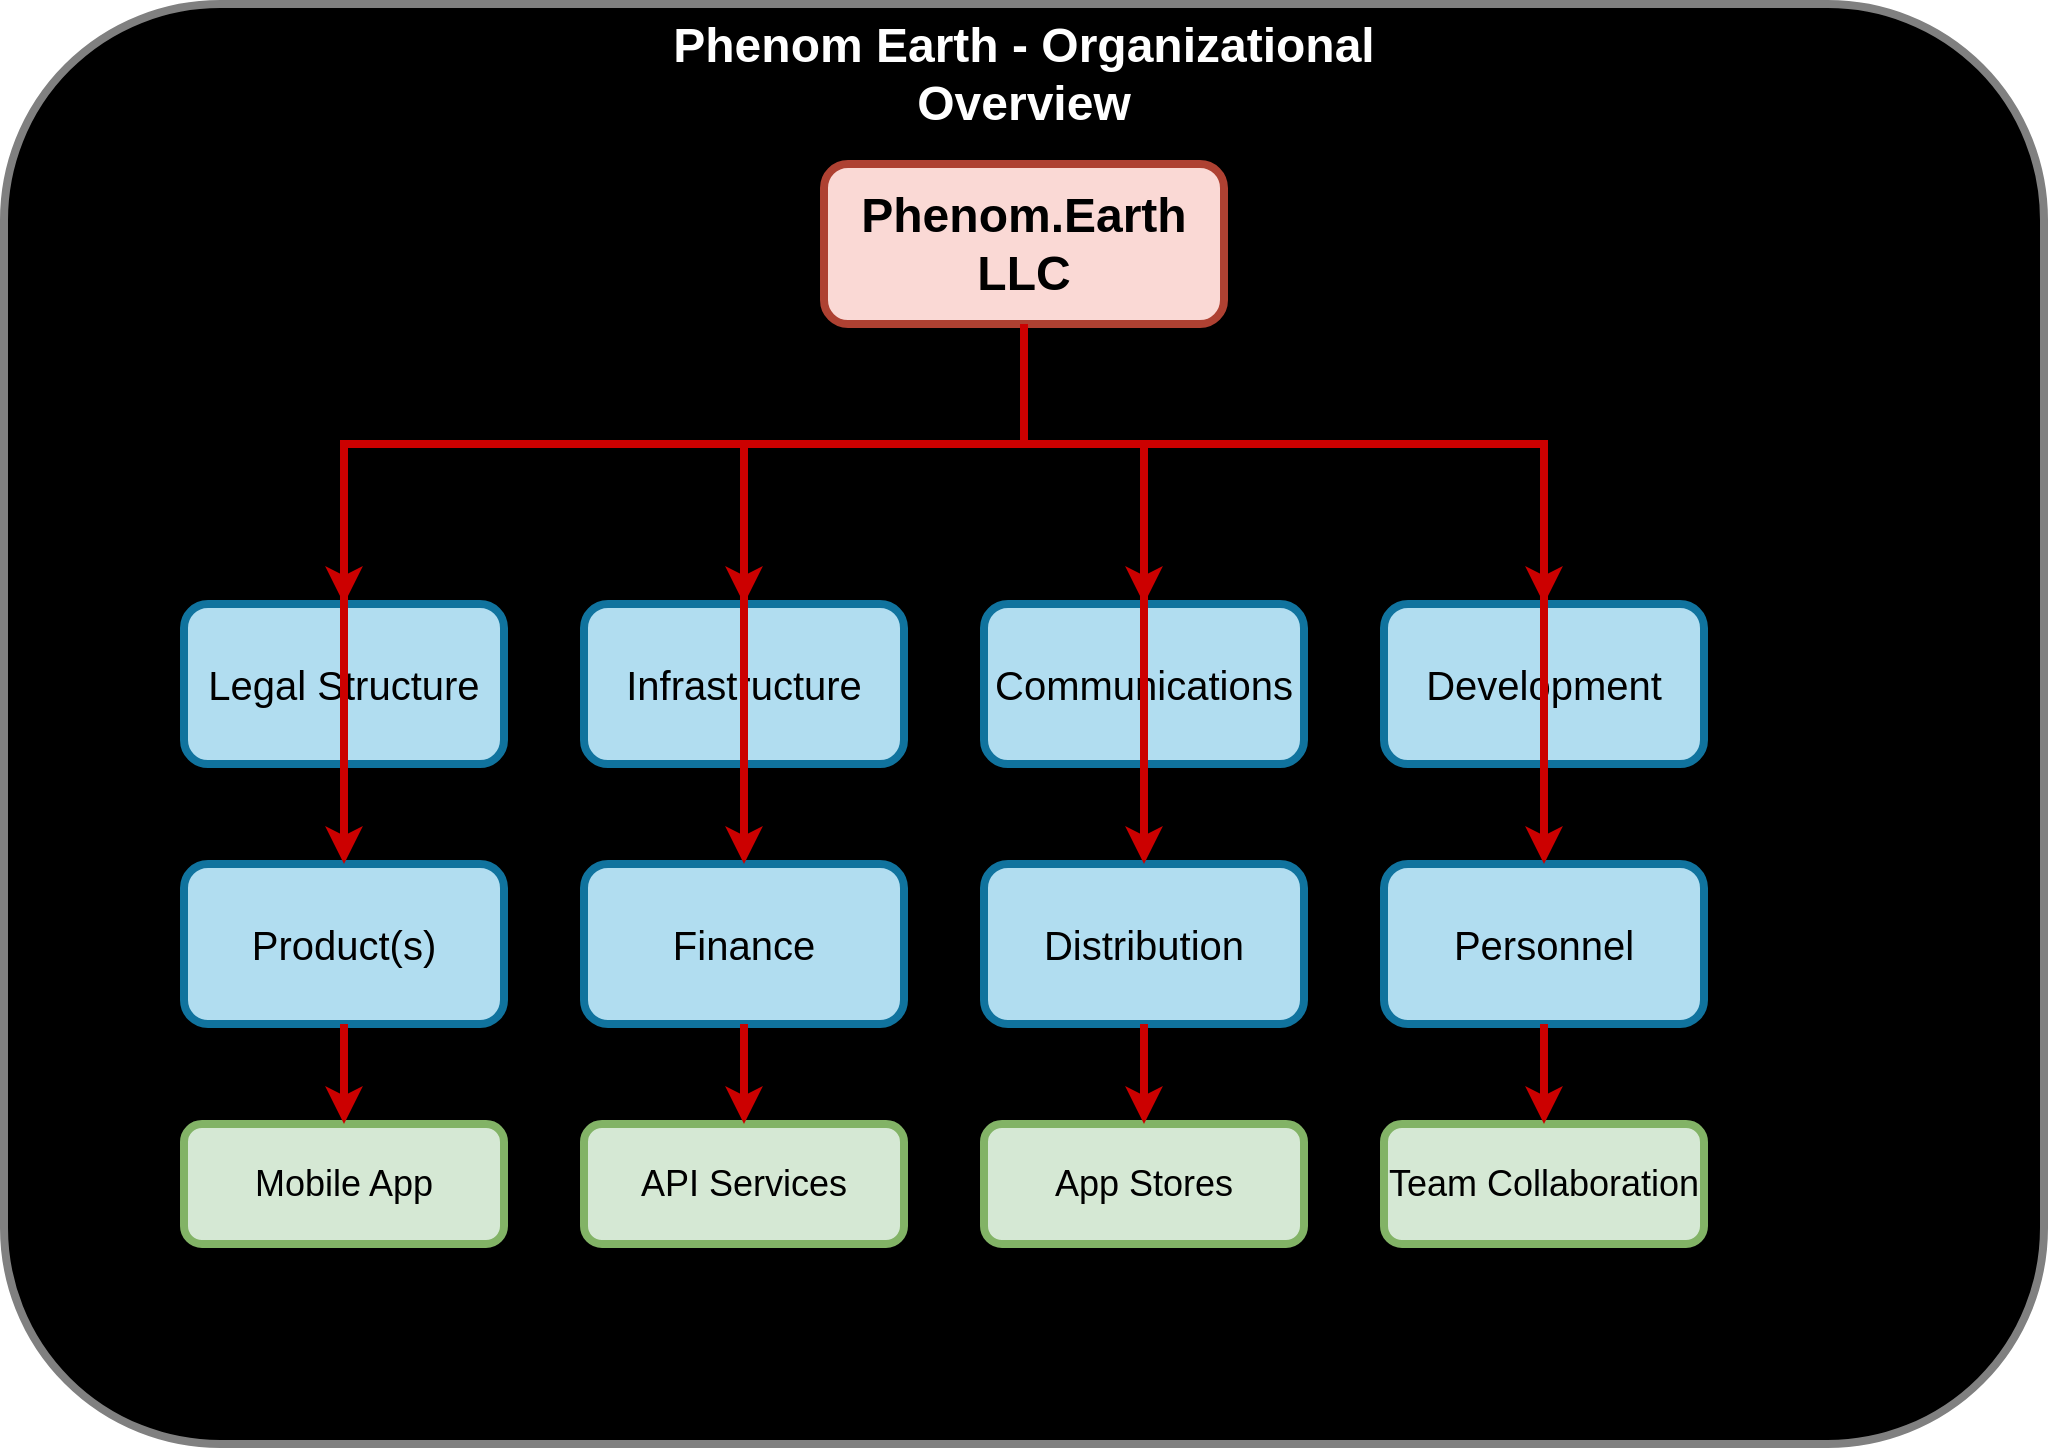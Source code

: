 <mxfile version="22.1.18" type="device">
  <diagram id="FYQOKUv9saEi2ekxj1eN" name="Phenom Earth Overview">
    <mxGraphModel dx="1200" dy="800" grid="1" gridSize="10" guides="1" tooltips="1" connect="1" arrows="1" fold="1" page="1" pageScale="1" pageWidth="827" pageHeight="1169" math="0" shadow="0">
      <root>
        <mxCell id="0" />
        <mxCell id="1" style="locked=1;" parent="0" />
        <mxCell id="background" value="" style="rounded=1;whiteSpace=wrap;html=1;strokeColor=#808080;fillColor=#000000;strokeWidth=4;" parent="1" vertex="1">
          <mxGeometry x="30" y="20" width="1020" height="720" as="geometry" />
        </mxCell>
        <mxCell id="chart-objects" parent="0" />
        <UserObject label="Phenom.Earth LLC" id="main">
          <mxCell style="rounded=1;whiteSpace=wrap;html=1;fillColor=#fad9d5;strokeColor=#ae4132;fontStyle=1;fontSize=24;strokeWidth=4;" parent="chart-objects" vertex="1">
            <mxGeometry x="440" y="100" width="200" height="80" as="geometry" />
          </mxCell>
        </UserObject>
        <UserObject label="Legal Structure" id="legal">
          <mxCell style="rounded=1;whiteSpace=wrap;html=1;fillColor=#b1ddf0;strokeColor=#10739e;fontSize=20;strokeWidth=4;" parent="chart-objects" vertex="1">
            <mxGeometry x="120" y="320" width="160" height="80" as="geometry" />
          </mxCell>
        </UserObject>
        <UserObject label="Infrastructure" id="infra">
          <mxCell style="rounded=1;whiteSpace=wrap;html=1;fillColor=#b1ddf0;strokeColor=#10739e;fontSize=20;strokeWidth=4;" parent="chart-objects" vertex="1">
            <mxGeometry x="320" y="320" width="160" height="80" as="geometry" />
          </mxCell>
        </UserObject>
        <UserObject label="Communications" id="comms">
          <mxCell style="rounded=1;whiteSpace=wrap;html=1;fillColor=#b1ddf0;strokeColor=#10739e;fontSize=20;strokeWidth=4;" parent="chart-objects" vertex="1">
            <mxGeometry x="520" y="320" width="160" height="80" as="geometry" />
          </mxCell>
        </UserObject>
        <UserObject label="Development" id="dev">
          <mxCell style="rounded=1;whiteSpace=wrap;html=1;fillColor=#b1ddf0;strokeColor=#10739e;fontSize=20;strokeWidth=4;" parent="chart-objects" vertex="1">
            <mxGeometry x="720" y="320" width="160" height="80" as="geometry" />
          </mxCell>
        </UserObject>
        <UserObject label="Finance" id="finance">
          <mxCell style="rounded=1;whiteSpace=wrap;html=1;fillColor=#b1ddf0;strokeColor=#10739e;fontSize=20;strokeWidth=4;" parent="chart-objects" vertex="1">
            <mxGeometry x="320" y="450" width="160" height="80" as="geometry" />
          </mxCell>
        </UserObject>
        <UserObject label="Product(s)" id="products">
          <mxCell style="rounded=1;whiteSpace=wrap;html=1;fillColor=#b1ddf0;strokeColor=#10739e;fontSize=20;strokeWidth=4;" parent="chart-objects" vertex="1">
            <mxGeometry x="120" y="450" width="160" height="80" as="geometry" />
          </mxCell>
        </UserObject>
        <UserObject label="Distribution" id="distrib">
          <mxCell style="rounded=1;whiteSpace=wrap;html=1;fillColor=#b1ddf0;strokeColor=#10739e;fontSize=20;strokeWidth=4;" parent="chart-objects" vertex="1">
            <mxGeometry x="520" y="450" width="160" height="80" as="geometry" />
          </mxCell>
        </UserObject>
        <mxCell id="main-to-legal" value="" style="edgeStyle=orthogonalEdgeStyle;rounded=0;orthogonalLoop=1;jettySize=auto;html=1;exitX=0.5;exitY=1;exitDx=0;exitDy=0;entryX=0.5;entryY=0;entryDx=0;entryDy=0;strokeColor=#CC0000;strokeWidth=4;" parent="chart-objects" source="main" target="legal" edge="1">
          <mxGeometry relative="1" as="geometry">
            <Array as="points">
              <mxPoint x="540" y="240" />
              <mxPoint x="200" y="240" />
            </Array>
          </mxGeometry>
        </mxCell>
        <mxCell id="main-to-infra" value="" style="edgeStyle=orthogonalEdgeStyle;rounded=0;orthogonalLoop=1;jettySize=auto;html=1;exitX=0.5;exitY=1;exitDx=0;exitDy=0;entryX=0.5;entryY=0;entryDx=0;entryDy=0;strokeColor=#CC0000;strokeWidth=4;" parent="chart-objects" source="main" target="infra" edge="1">
          <mxGeometry relative="1" as="geometry">
            <Array as="points">
              <mxPoint x="540" y="240" />
              <mxPoint x="400" y="240" />
            </Array>
          </mxGeometry>
        </mxCell>
        <mxCell id="main-to-comms" value="" style="edgeStyle=orthogonalEdgeStyle;rounded=0;orthogonalLoop=1;jettySize=auto;html=1;exitX=0.5;exitY=1;exitDx=0;exitDy=0;entryX=0.5;entryY=0;entryDx=0;entryDy=0;strokeColor=#CC0000;strokeWidth=4;" parent="chart-objects" source="main" target="comms" edge="1">
          <mxGeometry relative="1" as="geometry">
            <Array as="points">
              <mxPoint x="540" y="240" />
              <mxPoint x="600" y="240" />
            </Array>
          </mxGeometry>
        </mxCell>
        <mxCell id="main-to-dev" value="" style="edgeStyle=orthogonalEdgeStyle;rounded=0;orthogonalLoop=1;jettySize=auto;html=1;exitX=0.5;exitY=1;exitDx=0;exitDy=0;entryX=0.5;entryY=0;entryDx=0;entryDy=0;strokeColor=#CC0000;strokeWidth=4;" parent="chart-objects" source="main" target="dev" edge="1">
          <mxGeometry relative="1" as="geometry">
            <Array as="points">
              <mxPoint x="540" y="240" />
              <mxPoint x="800" y="240" />
            </Array>
          </mxGeometry>
        </mxCell>
        <mxCell id="main-to-finance" value="" style="edgeStyle=orthogonalEdgeStyle;rounded=0;orthogonalLoop=1;jettySize=auto;html=1;exitX=0.5;exitY=1;exitDx=0;exitDy=0;entryX=0.5;entryY=0;entryDx=0;entryDy=0;strokeColor=#CC0000;strokeWidth=4;" parent="chart-objects" source="main" target="finance" edge="1">
          <mxGeometry relative="1" as="geometry">
            <Array as="points">
              <mxPoint x="540" y="240" />
              <mxPoint x="400" y="240" />
              <mxPoint x="400" y="390" />
            </Array>
          </mxGeometry>
        </mxCell>
        <mxCell id="main-to-products" value="" style="edgeStyle=orthogonalEdgeStyle;rounded=0;orthogonalLoop=1;jettySize=auto;html=1;exitX=0.5;exitY=1;exitDx=0;exitDy=0;entryX=0.5;entryY=0;entryDx=0;entryDy=0;strokeColor=#CC0000;strokeWidth=4;" parent="chart-objects" source="main" target="products" edge="1">
          <mxGeometry relative="1" as="geometry">
            <Array as="points">
              <mxPoint x="540" y="240" />
              <mxPoint x="200" y="240" />
              <mxPoint x="200" y="410" />
            </Array>
          </mxGeometry>
        </mxCell>
        <mxCell id="main-to-distrib" value="" style="edgeStyle=orthogonalEdgeStyle;rounded=0;orthogonalLoop=1;jettySize=auto;html=1;exitX=0.5;exitY=1;exitDx=0;exitDy=0;entryX=0.5;entryY=0;entryDx=0;entryDy=0;strokeColor=#CC0000;strokeWidth=4;" parent="chart-objects" source="main" target="distrib" edge="1">
          <mxGeometry relative="1" as="geometry">
            <Array as="points">
              <mxPoint x="540" y="240" />
              <mxPoint x="600" y="240" />
              <mxPoint x="600" y="410" />
            </Array>
          </mxGeometry>
        </mxCell>
        <UserObject label="Personnel" id="personnel">
          <mxCell style="rounded=1;whiteSpace=wrap;html=1;fillColor=#b1ddf0;strokeColor=#10739e;fontSize=20;strokeWidth=4;" parent="chart-objects" vertex="1">
            <mxGeometry x="720" y="450" width="160" height="80" as="geometry" />
          </mxCell>
        </UserObject>
        <mxCell id="main-to-personnel" value="" style="edgeStyle=orthogonalEdgeStyle;rounded=0;orthogonalLoop=1;jettySize=auto;html=1;exitX=0.5;exitY=1;exitDx=0;exitDy=0;entryX=0.5;entryY=0;entryDx=0;entryDy=0;strokeColor=#CC0000;strokeWidth=4;" parent="chart-objects" source="main" target="personnel" edge="1">
          <mxGeometry relative="1" as="geometry">
            <Array as="points">
              <mxPoint x="540" y="240" />
              <mxPoint x="800" y="240" />
              <mxPoint x="800" y="410" />
            </Array>
          </mxGeometry>
        </mxCell>
        <UserObject label="Mobile App" id="mobile-app">
          <mxCell style="rounded=1;whiteSpace=wrap;html=1;fillColor=#d5e8d4;strokeColor=#82b366;fontSize=18;strokeWidth=4;" parent="chart-objects" vertex="1">
            <mxGeometry x="120" y="580" width="160" height="60" as="geometry" />
          </mxCell>
        </UserObject>
        <mxCell id="products-to-app" value="" style="edgeStyle=orthogonalEdgeStyle;rounded=0;orthogonalLoop=1;jettySize=auto;html=1;exitX=0.5;exitY=1;exitDx=0;exitDy=0;entryX=0.5;entryY=0;entryDx=0;entryDy=0;strokeColor=#CC0000;strokeWidth=4;" parent="chart-objects" source="products" target="mobile-app" edge="1">
          <mxGeometry relative="1" as="geometry" />
        </mxCell>
        <UserObject label="API Services" id="api">
          <mxCell style="rounded=1;whiteSpace=wrap;html=1;fillColor=#d5e8d4;strokeColor=#82b366;fontSize=18;strokeWidth=4;" parent="chart-objects" vertex="1">
            <mxGeometry x="320" y="580" width="160" height="60" as="geometry" />
          </mxCell>
        </UserObject>
        <mxCell id="finance-to-api" value="" style="edgeStyle=orthogonalEdgeStyle;rounded=0;orthogonalLoop=1;jettySize=auto;html=1;exitX=0.5;exitY=1;exitDx=0;exitDy=0;entryX=0.5;entryY=0;entryDx=0;entryDy=0;strokeColor=#CC0000;strokeWidth=4;" parent="chart-objects" source="finance" target="api" edge="1">
          <mxGeometry relative="1" as="geometry" />
        </mxCell>
        <UserObject label="App Stores" id="app-stores">
          <mxCell style="rounded=1;whiteSpace=wrap;html=1;fillColor=#d5e8d4;strokeColor=#82b366;fontSize=18;strokeWidth=4;" parent="chart-objects" vertex="1">
            <mxGeometry x="520" y="580" width="160" height="60" as="geometry" />
          </mxCell>
        </UserObject>
        <mxCell id="distrib-to-stores" value="" style="edgeStyle=orthogonalEdgeStyle;rounded=0;orthogonalLoop=1;jettySize=auto;html=1;exitX=0.5;exitY=1;exitDx=0;exitDy=0;entryX=0.5;entryY=0;entryDx=0;entryDy=0;strokeColor=#CC0000;strokeWidth=4;" parent="chart-objects" source="distrib" target="app-stores" edge="1">
          <mxGeometry relative="1" as="geometry" />
        </mxCell>
        <UserObject label="Team Collaboration" id="team">
          <mxCell style="rounded=1;whiteSpace=wrap;html=1;fillColor=#d5e8d4;strokeColor=#82b366;fontSize=18;strokeWidth=4;" parent="chart-objects" vertex="1">
            <mxGeometry x="720" y="580" width="160" height="60" as="geometry" />
          </mxCell>
        </UserObject>
        <mxCell id="personnel-to-team" value="" style="edgeStyle=orthogonalEdgeStyle;rounded=0;orthogonalLoop=1;jettySize=auto;html=1;exitX=0.5;exitY=1;exitDx=0;exitDy=0;entryX=0.5;entryY=0;entryDx=0;entryDy=0;strokeColor=#CC0000;strokeWidth=4;" parent="chart-objects" source="personnel" target="team" edge="1">
          <mxGeometry relative="1" as="geometry" />
        </mxCell>
        <mxCell id="title" value="Phenom Earth - Organizational Overview" style="text;html=1;strokeColor=none;fillColor=none;align=center;verticalAlign=middle;whiteSpace=wrap;rounded=0;fontSize=24;fontStyle=1;fontColor=#FFFFFF;" parent="chart-objects" vertex="1">
          <mxGeometry x="320" y="40" width="440" height="30" as="geometry" />
        </mxCell>
      </root>
    </mxGraphModel>
  </diagram>
</mxfile>